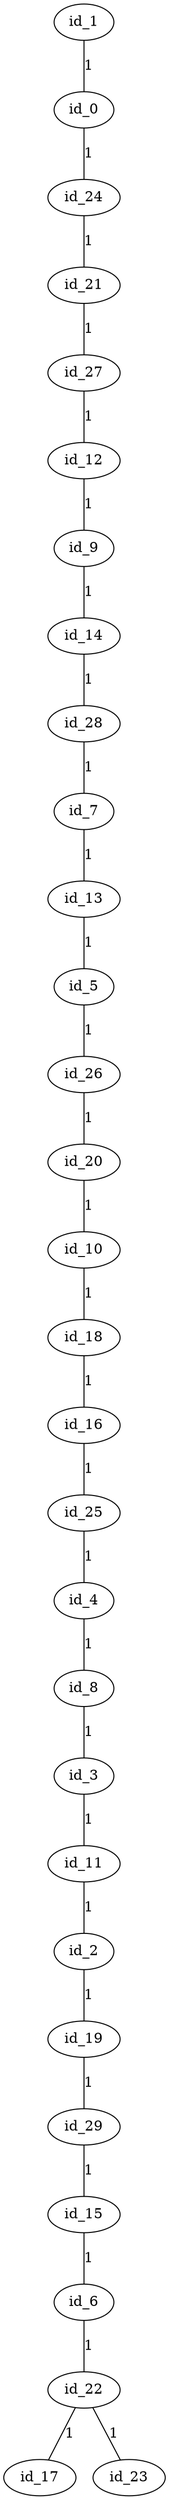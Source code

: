 graph GR{
id_0;
id_1;
id_2;
id_3;
id_4;
id_5;
id_6;
id_7;
id_8;
id_9;
id_10;
id_11;
id_12;
id_13;
id_14;
id_15;
id_16;
id_17;
id_18;
id_19;
id_20;
id_21;
id_22;
id_23;
id_24;
id_25;
id_26;
id_27;
id_28;
id_29;
id_1--id_0[label=1];
id_0--id_24[label=1];
id_24--id_21[label=1];
id_21--id_27[label=1];
id_27--id_12[label=1];
id_12--id_9[label=1];
id_9--id_14[label=1];
id_14--id_28[label=1];
id_28--id_7[label=1];
id_7--id_13[label=1];
id_13--id_5[label=1];
id_5--id_26[label=1];
id_26--id_20[label=1];
id_20--id_10[label=1];
id_10--id_18[label=1];
id_18--id_16[label=1];
id_16--id_25[label=1];
id_25--id_4[label=1];
id_4--id_8[label=1];
id_8--id_3[label=1];
id_3--id_11[label=1];
id_11--id_2[label=1];
id_2--id_19[label=1];
id_19--id_29[label=1];
id_29--id_15[label=1];
id_15--id_6[label=1];
id_6--id_22[label=1];
id_22--id_23[label=1];
id_22--id_17[label=1];
}
